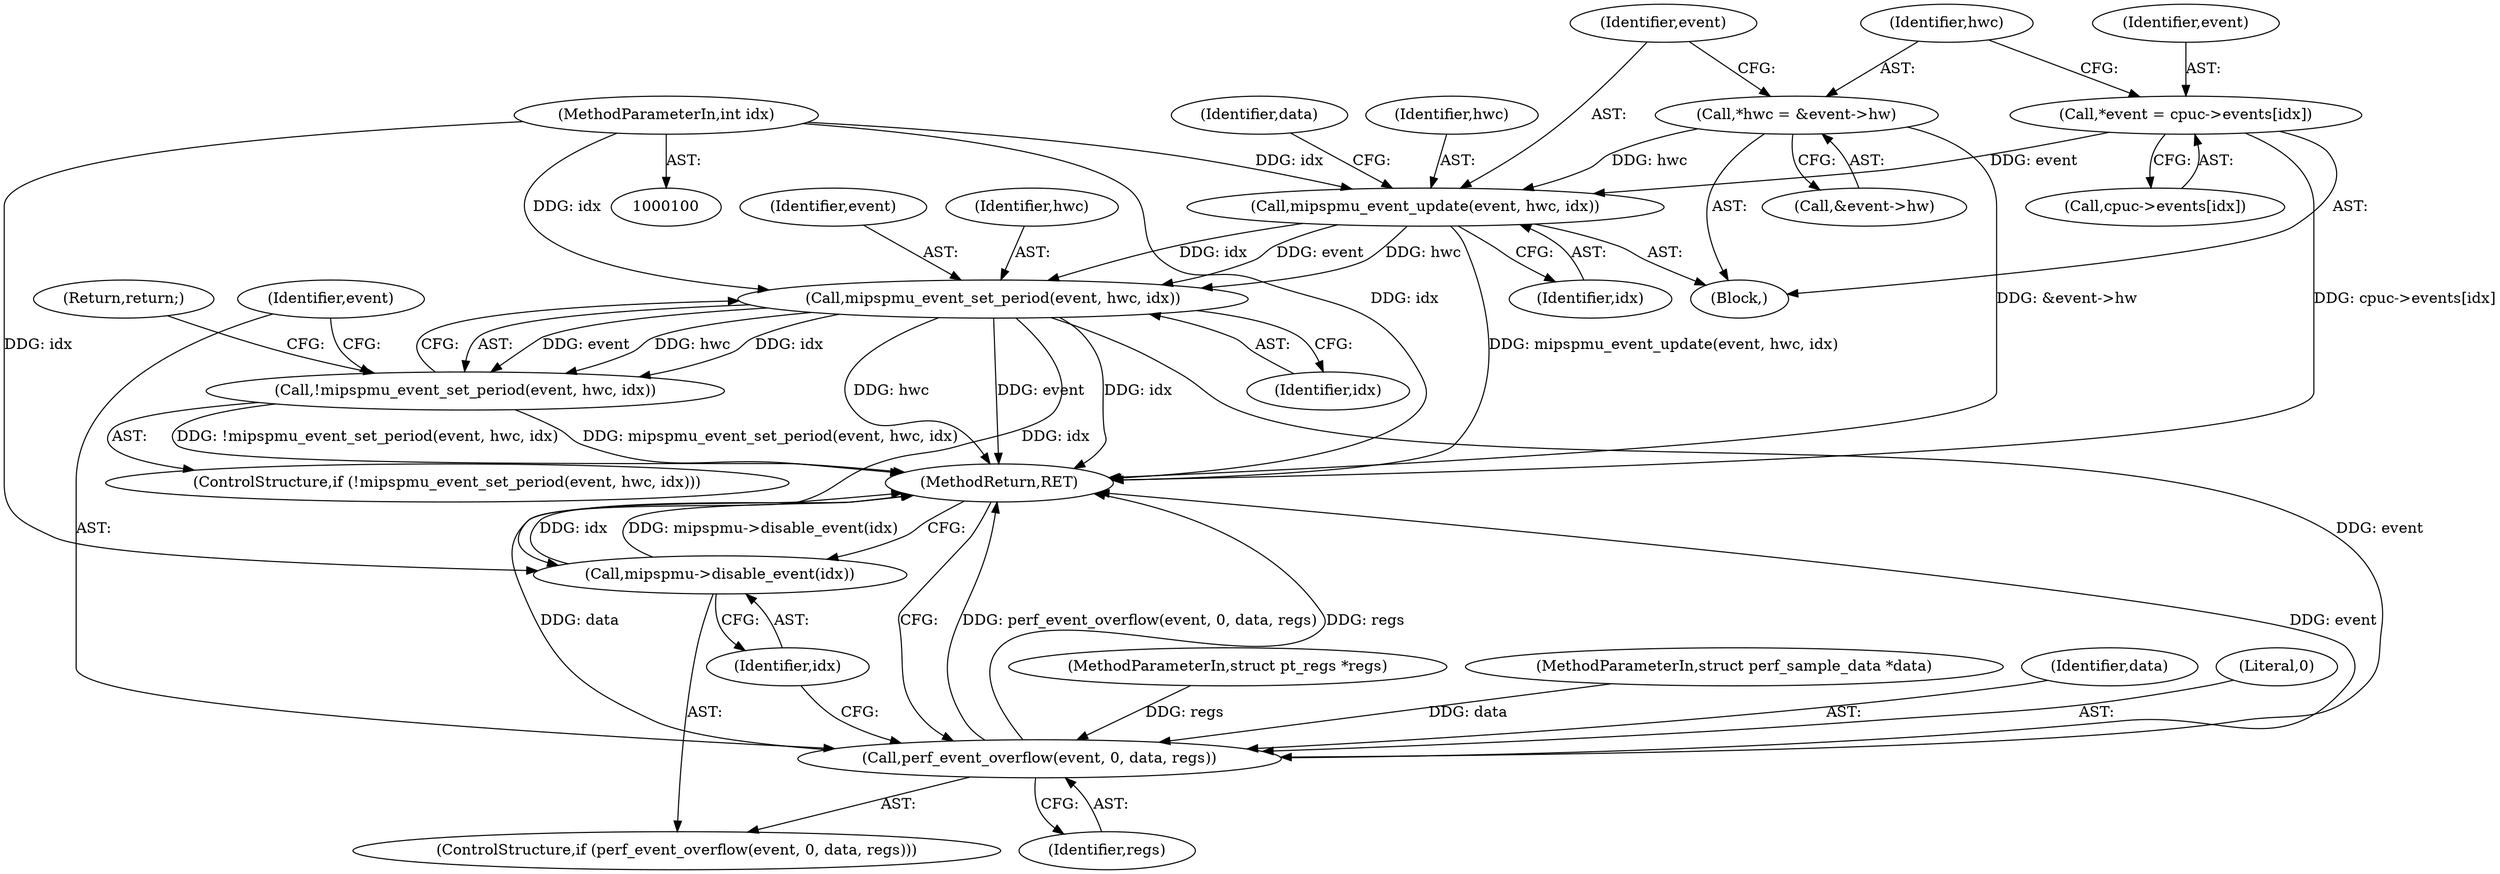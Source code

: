 digraph "1_linux_a8b0ca17b80e92faab46ee7179ba9e99ccb61233_7@API" {
"1000121" [label="(Call,mipspmu_event_update(event, hwc, idx))"];
"1000107" [label="(Call,*event = cpuc->events[idx])"];
"1000115" [label="(Call,*hwc = &event->hw)"];
"1000102" [label="(MethodParameterIn,int idx)"];
"1000136" [label="(Call,mipspmu_event_set_period(event, hwc, idx))"];
"1000135" [label="(Call,!mipspmu_event_set_period(event, hwc, idx))"];
"1000142" [label="(Call,perf_event_overflow(event, 0, data, regs))"];
"1000147" [label="(Call,mipspmu->disable_event(idx))"];
"1000139" [label="(Identifier,idx)"];
"1000122" [label="(Identifier,event)"];
"1000137" [label="(Identifier,event)"];
"1000143" [label="(Identifier,event)"];
"1000104" [label="(MethodParameterIn,struct pt_regs *regs)"];
"1000117" [label="(Call,&event->hw)"];
"1000109" [label="(Call,cpuc->events[idx])"];
"1000141" [label="(ControlStructure,if (perf_event_overflow(event, 0, data, regs)))"];
"1000140" [label="(Return,return;)"];
"1000142" [label="(Call,perf_event_overflow(event, 0, data, regs))"];
"1000136" [label="(Call,mipspmu_event_set_period(event, hwc, idx))"];
"1000138" [label="(Identifier,hwc)"];
"1000108" [label="(Identifier,event)"];
"1000135" [label="(Call,!mipspmu_event_set_period(event, hwc, idx))"];
"1000147" [label="(Call,mipspmu->disable_event(idx))"];
"1000148" [label="(Identifier,idx)"];
"1000146" [label="(Identifier,regs)"];
"1000124" [label="(Identifier,idx)"];
"1000107" [label="(Call,*event = cpuc->events[idx])"];
"1000127" [label="(Identifier,data)"];
"1000103" [label="(MethodParameterIn,struct perf_sample_data *data)"];
"1000102" [label="(MethodParameterIn,int idx)"];
"1000149" [label="(MethodReturn,RET)"];
"1000116" [label="(Identifier,hwc)"];
"1000115" [label="(Call,*hwc = &event->hw)"];
"1000134" [label="(ControlStructure,if (!mipspmu_event_set_period(event, hwc, idx)))"];
"1000145" [label="(Identifier,data)"];
"1000105" [label="(Block,)"];
"1000121" [label="(Call,mipspmu_event_update(event, hwc, idx))"];
"1000123" [label="(Identifier,hwc)"];
"1000144" [label="(Literal,0)"];
"1000121" -> "1000105"  [label="AST: "];
"1000121" -> "1000124"  [label="CFG: "];
"1000122" -> "1000121"  [label="AST: "];
"1000123" -> "1000121"  [label="AST: "];
"1000124" -> "1000121"  [label="AST: "];
"1000127" -> "1000121"  [label="CFG: "];
"1000121" -> "1000149"  [label="DDG: mipspmu_event_update(event, hwc, idx)"];
"1000107" -> "1000121"  [label="DDG: event"];
"1000115" -> "1000121"  [label="DDG: hwc"];
"1000102" -> "1000121"  [label="DDG: idx"];
"1000121" -> "1000136"  [label="DDG: event"];
"1000121" -> "1000136"  [label="DDG: hwc"];
"1000121" -> "1000136"  [label="DDG: idx"];
"1000107" -> "1000105"  [label="AST: "];
"1000107" -> "1000109"  [label="CFG: "];
"1000108" -> "1000107"  [label="AST: "];
"1000109" -> "1000107"  [label="AST: "];
"1000116" -> "1000107"  [label="CFG: "];
"1000107" -> "1000149"  [label="DDG: cpuc->events[idx]"];
"1000115" -> "1000105"  [label="AST: "];
"1000115" -> "1000117"  [label="CFG: "];
"1000116" -> "1000115"  [label="AST: "];
"1000117" -> "1000115"  [label="AST: "];
"1000122" -> "1000115"  [label="CFG: "];
"1000115" -> "1000149"  [label="DDG: &event->hw"];
"1000102" -> "1000100"  [label="AST: "];
"1000102" -> "1000149"  [label="DDG: idx"];
"1000102" -> "1000136"  [label="DDG: idx"];
"1000102" -> "1000147"  [label="DDG: idx"];
"1000136" -> "1000135"  [label="AST: "];
"1000136" -> "1000139"  [label="CFG: "];
"1000137" -> "1000136"  [label="AST: "];
"1000138" -> "1000136"  [label="AST: "];
"1000139" -> "1000136"  [label="AST: "];
"1000135" -> "1000136"  [label="CFG: "];
"1000136" -> "1000149"  [label="DDG: idx"];
"1000136" -> "1000149"  [label="DDG: hwc"];
"1000136" -> "1000149"  [label="DDG: event"];
"1000136" -> "1000135"  [label="DDG: event"];
"1000136" -> "1000135"  [label="DDG: hwc"];
"1000136" -> "1000135"  [label="DDG: idx"];
"1000136" -> "1000142"  [label="DDG: event"];
"1000136" -> "1000147"  [label="DDG: idx"];
"1000135" -> "1000134"  [label="AST: "];
"1000140" -> "1000135"  [label="CFG: "];
"1000143" -> "1000135"  [label="CFG: "];
"1000135" -> "1000149"  [label="DDG: !mipspmu_event_set_period(event, hwc, idx)"];
"1000135" -> "1000149"  [label="DDG: mipspmu_event_set_period(event, hwc, idx)"];
"1000142" -> "1000141"  [label="AST: "];
"1000142" -> "1000146"  [label="CFG: "];
"1000143" -> "1000142"  [label="AST: "];
"1000144" -> "1000142"  [label="AST: "];
"1000145" -> "1000142"  [label="AST: "];
"1000146" -> "1000142"  [label="AST: "];
"1000148" -> "1000142"  [label="CFG: "];
"1000149" -> "1000142"  [label="CFG: "];
"1000142" -> "1000149"  [label="DDG: perf_event_overflow(event, 0, data, regs)"];
"1000142" -> "1000149"  [label="DDG: regs"];
"1000142" -> "1000149"  [label="DDG: event"];
"1000142" -> "1000149"  [label="DDG: data"];
"1000103" -> "1000142"  [label="DDG: data"];
"1000104" -> "1000142"  [label="DDG: regs"];
"1000147" -> "1000141"  [label="AST: "];
"1000147" -> "1000148"  [label="CFG: "];
"1000148" -> "1000147"  [label="AST: "];
"1000149" -> "1000147"  [label="CFG: "];
"1000147" -> "1000149"  [label="DDG: idx"];
"1000147" -> "1000149"  [label="DDG: mipspmu->disable_event(idx)"];
}
